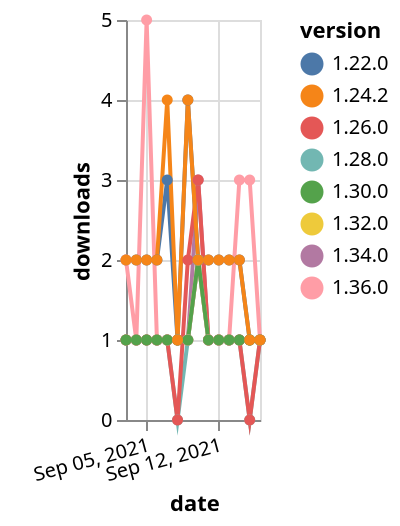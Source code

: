 {"$schema": "https://vega.github.io/schema/vega-lite/v5.json", "description": "A simple bar chart with embedded data.", "data": {"values": [{"date": "2021-09-03", "total": 192, "delta": 1, "version": "1.34.0"}, {"date": "2021-09-04", "total": 193, "delta": 1, "version": "1.34.0"}, {"date": "2021-09-05", "total": 194, "delta": 1, "version": "1.34.0"}, {"date": "2021-09-06", "total": 195, "delta": 1, "version": "1.34.0"}, {"date": "2021-09-07", "total": 196, "delta": 1, "version": "1.34.0"}, {"date": "2021-09-08", "total": 197, "delta": 1, "version": "1.34.0"}, {"date": "2021-09-09", "total": 198, "delta": 1, "version": "1.34.0"}, {"date": "2021-09-10", "total": 201, "delta": 3, "version": "1.34.0"}, {"date": "2021-09-11", "total": 202, "delta": 1, "version": "1.34.0"}, {"date": "2021-09-12", "total": 203, "delta": 1, "version": "1.34.0"}, {"date": "2021-09-13", "total": 204, "delta": 1, "version": "1.34.0"}, {"date": "2021-09-14", "total": 205, "delta": 1, "version": "1.34.0"}, {"date": "2021-09-15", "total": 206, "delta": 1, "version": "1.34.0"}, {"date": "2021-09-16", "total": 207, "delta": 1, "version": "1.34.0"}, {"date": "2021-09-03", "total": 159, "delta": 1, "version": "1.32.0"}, {"date": "2021-09-04", "total": 160, "delta": 1, "version": "1.32.0"}, {"date": "2021-09-05", "total": 161, "delta": 1, "version": "1.32.0"}, {"date": "2021-09-06", "total": 162, "delta": 1, "version": "1.32.0"}, {"date": "2021-09-07", "total": 163, "delta": 1, "version": "1.32.0"}, {"date": "2021-09-08", "total": 164, "delta": 1, "version": "1.32.0"}, {"date": "2021-09-09", "total": 165, "delta": 1, "version": "1.32.0"}, {"date": "2021-09-10", "total": 167, "delta": 2, "version": "1.32.0"}, {"date": "2021-09-11", "total": 168, "delta": 1, "version": "1.32.0"}, {"date": "2021-09-12", "total": 169, "delta": 1, "version": "1.32.0"}, {"date": "2021-09-13", "total": 170, "delta": 1, "version": "1.32.0"}, {"date": "2021-09-14", "total": 171, "delta": 1, "version": "1.32.0"}, {"date": "2021-09-15", "total": 172, "delta": 1, "version": "1.32.0"}, {"date": "2021-09-16", "total": 173, "delta": 1, "version": "1.32.0"}, {"date": "2021-09-03", "total": 2316, "delta": 2, "version": "1.22.0"}, {"date": "2021-09-04", "total": 2318, "delta": 2, "version": "1.22.0"}, {"date": "2021-09-05", "total": 2320, "delta": 2, "version": "1.22.0"}, {"date": "2021-09-06", "total": 2322, "delta": 2, "version": "1.22.0"}, {"date": "2021-09-07", "total": 2325, "delta": 3, "version": "1.22.0"}, {"date": "2021-09-08", "total": 2326, "delta": 1, "version": "1.22.0"}, {"date": "2021-09-09", "total": 2330, "delta": 4, "version": "1.22.0"}, {"date": "2021-09-10", "total": 2332, "delta": 2, "version": "1.22.0"}, {"date": "2021-09-11", "total": 2334, "delta": 2, "version": "1.22.0"}, {"date": "2021-09-12", "total": 2336, "delta": 2, "version": "1.22.0"}, {"date": "2021-09-13", "total": 2338, "delta": 2, "version": "1.22.0"}, {"date": "2021-09-14", "total": 2340, "delta": 2, "version": "1.22.0"}, {"date": "2021-09-15", "total": 2341, "delta": 1, "version": "1.22.0"}, {"date": "2021-09-16", "total": 2342, "delta": 1, "version": "1.22.0"}, {"date": "2021-09-03", "total": 190, "delta": 1, "version": "1.28.0"}, {"date": "2021-09-04", "total": 191, "delta": 1, "version": "1.28.0"}, {"date": "2021-09-05", "total": 192, "delta": 1, "version": "1.28.0"}, {"date": "2021-09-06", "total": 193, "delta": 1, "version": "1.28.0"}, {"date": "2021-09-07", "total": 194, "delta": 1, "version": "1.28.0"}, {"date": "2021-09-08", "total": 194, "delta": 0, "version": "1.28.0"}, {"date": "2021-09-09", "total": 195, "delta": 1, "version": "1.28.0"}, {"date": "2021-09-10", "total": 197, "delta": 2, "version": "1.28.0"}, {"date": "2021-09-11", "total": 198, "delta": 1, "version": "1.28.0"}, {"date": "2021-09-12", "total": 199, "delta": 1, "version": "1.28.0"}, {"date": "2021-09-13", "total": 200, "delta": 1, "version": "1.28.0"}, {"date": "2021-09-14", "total": 201, "delta": 1, "version": "1.28.0"}, {"date": "2021-09-15", "total": 201, "delta": 0, "version": "1.28.0"}, {"date": "2021-09-16", "total": 202, "delta": 1, "version": "1.28.0"}, {"date": "2021-09-03", "total": 388, "delta": 1, "version": "1.26.0"}, {"date": "2021-09-04", "total": 389, "delta": 1, "version": "1.26.0"}, {"date": "2021-09-05", "total": 390, "delta": 1, "version": "1.26.0"}, {"date": "2021-09-06", "total": 391, "delta": 1, "version": "1.26.0"}, {"date": "2021-09-07", "total": 392, "delta": 1, "version": "1.26.0"}, {"date": "2021-09-08", "total": 392, "delta": 0, "version": "1.26.0"}, {"date": "2021-09-09", "total": 394, "delta": 2, "version": "1.26.0"}, {"date": "2021-09-10", "total": 397, "delta": 3, "version": "1.26.0"}, {"date": "2021-09-11", "total": 398, "delta": 1, "version": "1.26.0"}, {"date": "2021-09-12", "total": 399, "delta": 1, "version": "1.26.0"}, {"date": "2021-09-13", "total": 400, "delta": 1, "version": "1.26.0"}, {"date": "2021-09-14", "total": 401, "delta": 1, "version": "1.26.0"}, {"date": "2021-09-15", "total": 401, "delta": 0, "version": "1.26.0"}, {"date": "2021-09-16", "total": 402, "delta": 1, "version": "1.26.0"}, {"date": "2021-09-03", "total": 121, "delta": 2, "version": "1.36.0"}, {"date": "2021-09-04", "total": 122, "delta": 1, "version": "1.36.0"}, {"date": "2021-09-05", "total": 127, "delta": 5, "version": "1.36.0"}, {"date": "2021-09-06", "total": 128, "delta": 1, "version": "1.36.0"}, {"date": "2021-09-07", "total": 129, "delta": 1, "version": "1.36.0"}, {"date": "2021-09-08", "total": 130, "delta": 1, "version": "1.36.0"}, {"date": "2021-09-09", "total": 131, "delta": 1, "version": "1.36.0"}, {"date": "2021-09-10", "total": 133, "delta": 2, "version": "1.36.0"}, {"date": "2021-09-11", "total": 134, "delta": 1, "version": "1.36.0"}, {"date": "2021-09-12", "total": 135, "delta": 1, "version": "1.36.0"}, {"date": "2021-09-13", "total": 136, "delta": 1, "version": "1.36.0"}, {"date": "2021-09-14", "total": 139, "delta": 3, "version": "1.36.0"}, {"date": "2021-09-15", "total": 142, "delta": 3, "version": "1.36.0"}, {"date": "2021-09-16", "total": 143, "delta": 1, "version": "1.36.0"}, {"date": "2021-09-03", "total": 185, "delta": 1, "version": "1.30.0"}, {"date": "2021-09-04", "total": 186, "delta": 1, "version": "1.30.0"}, {"date": "2021-09-05", "total": 187, "delta": 1, "version": "1.30.0"}, {"date": "2021-09-06", "total": 188, "delta": 1, "version": "1.30.0"}, {"date": "2021-09-07", "total": 189, "delta": 1, "version": "1.30.0"}, {"date": "2021-09-08", "total": 190, "delta": 1, "version": "1.30.0"}, {"date": "2021-09-09", "total": 191, "delta": 1, "version": "1.30.0"}, {"date": "2021-09-10", "total": 193, "delta": 2, "version": "1.30.0"}, {"date": "2021-09-11", "total": 194, "delta": 1, "version": "1.30.0"}, {"date": "2021-09-12", "total": 195, "delta": 1, "version": "1.30.0"}, {"date": "2021-09-13", "total": 196, "delta": 1, "version": "1.30.0"}, {"date": "2021-09-14", "total": 197, "delta": 1, "version": "1.30.0"}, {"date": "2021-09-15", "total": 198, "delta": 1, "version": "1.30.0"}, {"date": "2021-09-16", "total": 199, "delta": 1, "version": "1.30.0"}, {"date": "2021-09-03", "total": 2440, "delta": 2, "version": "1.24.2"}, {"date": "2021-09-04", "total": 2442, "delta": 2, "version": "1.24.2"}, {"date": "2021-09-05", "total": 2444, "delta": 2, "version": "1.24.2"}, {"date": "2021-09-06", "total": 2446, "delta": 2, "version": "1.24.2"}, {"date": "2021-09-07", "total": 2450, "delta": 4, "version": "1.24.2"}, {"date": "2021-09-08", "total": 2451, "delta": 1, "version": "1.24.2"}, {"date": "2021-09-09", "total": 2455, "delta": 4, "version": "1.24.2"}, {"date": "2021-09-10", "total": 2457, "delta": 2, "version": "1.24.2"}, {"date": "2021-09-11", "total": 2459, "delta": 2, "version": "1.24.2"}, {"date": "2021-09-12", "total": 2461, "delta": 2, "version": "1.24.2"}, {"date": "2021-09-13", "total": 2463, "delta": 2, "version": "1.24.2"}, {"date": "2021-09-14", "total": 2465, "delta": 2, "version": "1.24.2"}, {"date": "2021-09-15", "total": 2466, "delta": 1, "version": "1.24.2"}, {"date": "2021-09-16", "total": 2467, "delta": 1, "version": "1.24.2"}]}, "width": "container", "mark": {"type": "line", "point": {"filled": true}}, "encoding": {"x": {"field": "date", "type": "temporal", "timeUnit": "yearmonthdate", "title": "date", "axis": {"labelAngle": -15}}, "y": {"field": "delta", "type": "quantitative", "title": "downloads"}, "color": {"field": "version", "type": "nominal"}, "tooltip": {"field": "delta"}}}